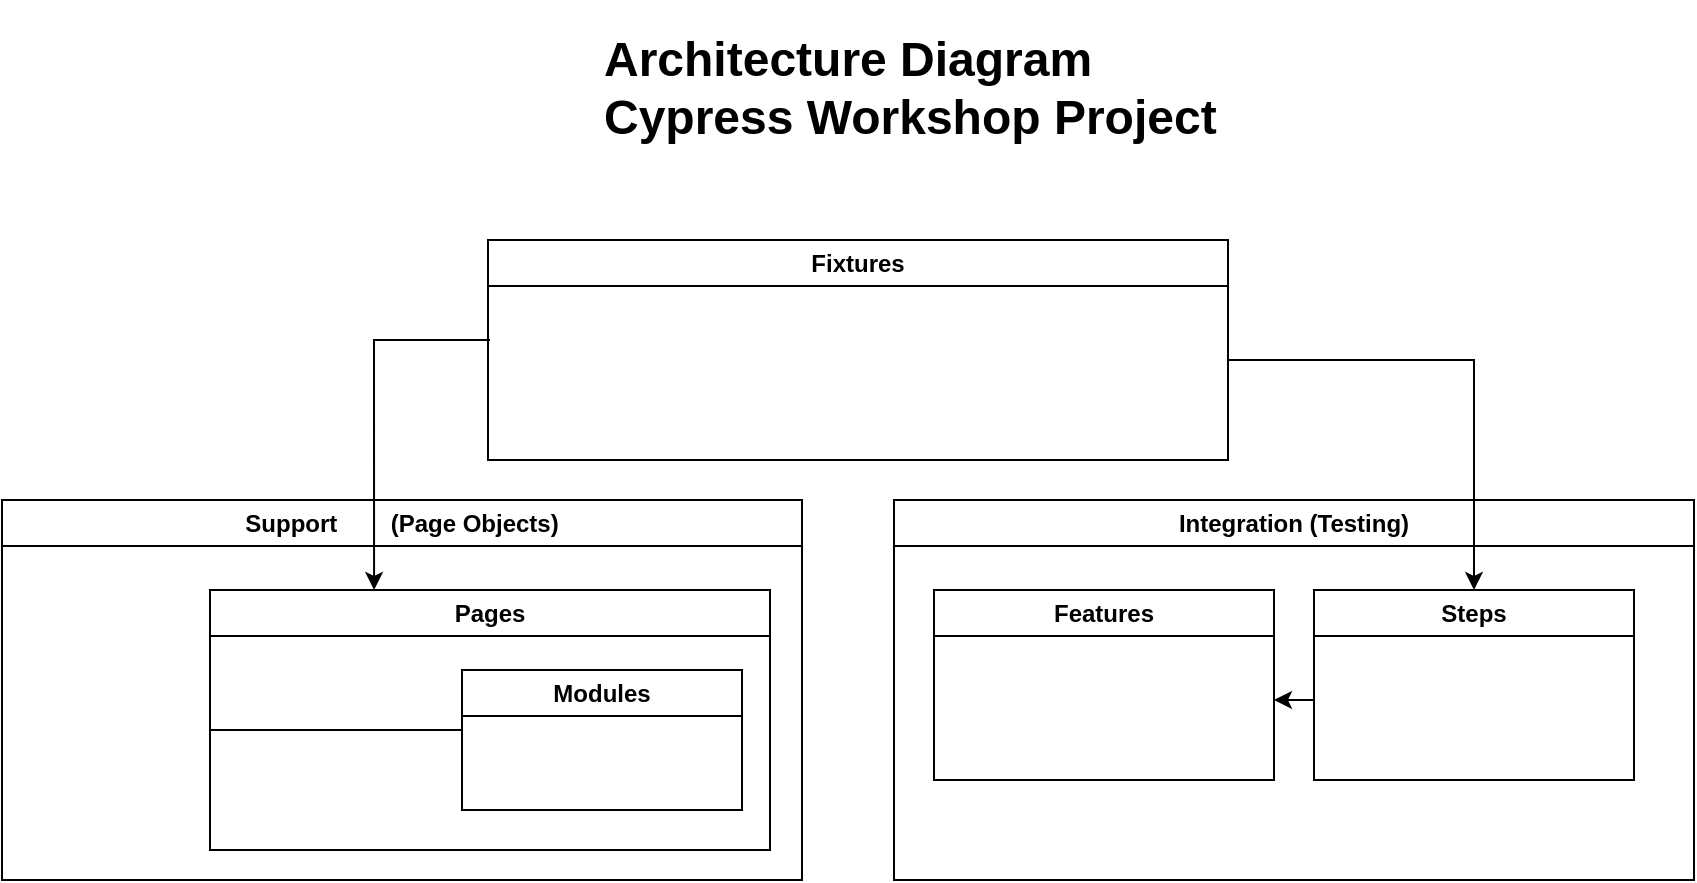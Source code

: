 <mxfile version="20.7.4" type="device"><diagram id="EtbfAbTiw3ddI2GORHdk" name="Página-1"><mxGraphModel dx="882" dy="522" grid="1" gridSize="10" guides="1" tooltips="1" connect="1" arrows="1" fold="1" page="1" pageScale="1" pageWidth="827" pageHeight="1169" math="0" shadow="0"><root><mxCell id="0"/><mxCell id="1" parent="0"/><mxCell id="tpz47bJG-gY0Uk-GMhrJ-1" value="&lt;h1 style=&quot;&quot;&gt;Architecture Diagram Cypress Workshop Project&lt;/h1&gt;" style="text;html=1;strokeColor=none;fillColor=none;spacing=5;spacingTop=-20;whiteSpace=wrap;overflow=hidden;rounded=0;align=left;" parent="1" vertex="1"><mxGeometry x="310" y="160" width="317" height="80" as="geometry"/></mxCell><mxCell id="tpz47bJG-gY0Uk-GMhrJ-2" value="Support&amp;nbsp; &amp;nbsp; &amp;nbsp; &amp;nbsp; (Page Objects)" style="swimlane;whiteSpace=wrap;html=1;" parent="1" vertex="1"><mxGeometry x="14" y="400" width="400" height="190" as="geometry"/></mxCell><mxCell id="tpz47bJG-gY0Uk-GMhrJ-3" value="Pages" style="swimlane;whiteSpace=wrap;html=1;" parent="tpz47bJG-gY0Uk-GMhrJ-2" vertex="1"><mxGeometry x="104" y="45" width="280" height="130" as="geometry"/></mxCell><mxCell id="tpz47bJG-gY0Uk-GMhrJ-4" value="Modules" style="swimlane;whiteSpace=wrap;html=1;" parent="tpz47bJG-gY0Uk-GMhrJ-3" vertex="1"><mxGeometry x="126" y="40" width="140" height="70" as="geometry"/></mxCell><mxCell id="tpz47bJG-gY0Uk-GMhrJ-8" value="" style="endArrow=none;html=1;rounded=0;" parent="tpz47bJG-gY0Uk-GMhrJ-3" edge="1"><mxGeometry width="50" height="50" relative="1" as="geometry"><mxPoint y="70" as="sourcePoint"/><mxPoint x="126" y="70" as="targetPoint"/></mxGeometry></mxCell><mxCell id="tpz47bJG-gY0Uk-GMhrJ-5" value="Integration (Testing)" style="swimlane;whiteSpace=wrap;html=1;" parent="1" vertex="1"><mxGeometry x="460" y="400" width="400" height="190" as="geometry"/></mxCell><mxCell id="tpz47bJG-gY0Uk-GMhrJ-6" value="Steps" style="swimlane;whiteSpace=wrap;html=1;" parent="tpz47bJG-gY0Uk-GMhrJ-5" vertex="1"><mxGeometry x="210" y="45" width="160" height="95" as="geometry"/></mxCell><mxCell id="tpz47bJG-gY0Uk-GMhrJ-7" value="Features" style="swimlane;whiteSpace=wrap;html=1;" parent="tpz47bJG-gY0Uk-GMhrJ-5" vertex="1"><mxGeometry x="20" y="45" width="170" height="95" as="geometry"/></mxCell><mxCell id="tpz47bJG-gY0Uk-GMhrJ-9" value="" style="endArrow=classic;html=1;rounded=0;" parent="tpz47bJG-gY0Uk-GMhrJ-5" edge="1"><mxGeometry width="50" height="50" relative="1" as="geometry"><mxPoint x="210" y="100" as="sourcePoint"/><mxPoint x="190" y="100" as="targetPoint"/></mxGeometry></mxCell><mxCell id="tpz47bJG-gY0Uk-GMhrJ-11" value="Fixtures" style="swimlane;whiteSpace=wrap;html=1;" parent="1" vertex="1"><mxGeometry x="257" y="270" width="370" height="110" as="geometry"/></mxCell><mxCell id="6QZj9NHaAEonwjYXL0Ya-1" value="" style="endArrow=classic;html=1;rounded=0;entryX=0.293;entryY=0;entryDx=0;entryDy=0;entryPerimeter=0;" edge="1" parent="1" target="tpz47bJG-gY0Uk-GMhrJ-3"><mxGeometry width="50" height="50" relative="1" as="geometry"><mxPoint x="258" y="320" as="sourcePoint"/><mxPoint x="250" y="270" as="targetPoint"/><Array as="points"><mxPoint x="200" y="320"/></Array></mxGeometry></mxCell><mxCell id="6QZj9NHaAEonwjYXL0Ya-2" value="" style="endArrow=classic;html=1;rounded=0;entryX=0.5;entryY=0;entryDx=0;entryDy=0;" edge="1" parent="1" target="tpz47bJG-gY0Uk-GMhrJ-6"><mxGeometry width="50" height="50" relative="1" as="geometry"><mxPoint x="627" y="330" as="sourcePoint"/><mxPoint x="677" y="280" as="targetPoint"/><Array as="points"><mxPoint x="750" y="330"/></Array></mxGeometry></mxCell></root></mxGraphModel></diagram></mxfile>